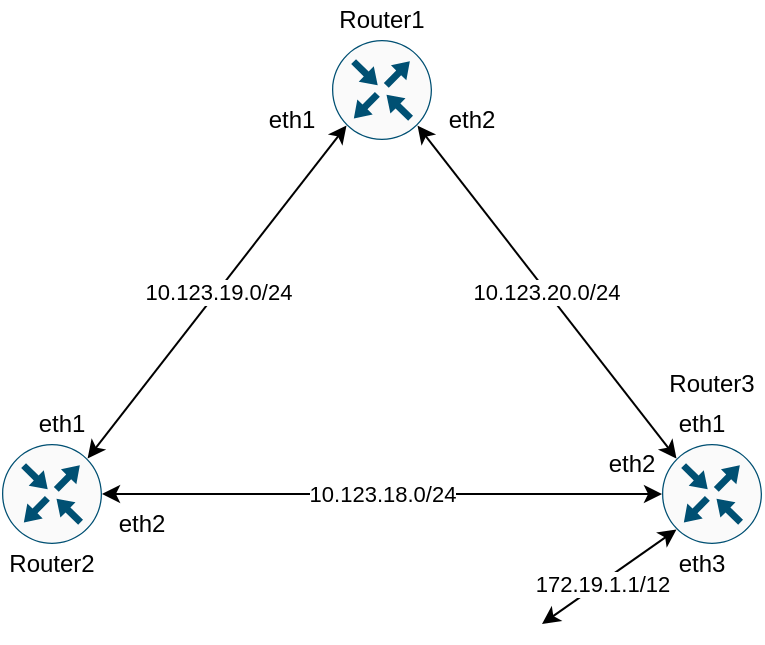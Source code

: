 <mxfile version="12.7.4" type="device"><diagram id="JPsQC7Sts6n71nyV_T9k" name="Page-1"><mxGraphModel dx="415" dy="416" grid="1" gridSize="10" guides="1" tooltips="1" connect="1" arrows="1" fold="1" page="1" pageScale="1" pageWidth="850" pageHeight="1100" math="0" shadow="0"><root><mxCell id="0"/><mxCell id="1" parent="0"/><mxCell id="TOCyHWaf1u47HY2-X2gy-1" value="" style="points=[[0.5,0,0],[1,0.5,0],[0.5,1,0],[0,0.5,0],[0.145,0.145,0],[0.856,0.145,0],[0.855,0.856,0],[0.145,0.855,0]];verticalLabelPosition=bottom;html=1;verticalAlign=top;aspect=fixed;align=center;pointerEvents=1;shape=mxgraph.cisco19.rect;prIcon=router;fillColor=#FAFAFA;strokeColor=#005073;" vertex="1" parent="1"><mxGeometry x="435" y="158" width="50" height="50" as="geometry"/></mxCell><mxCell id="TOCyHWaf1u47HY2-X2gy-2" value="" style="points=[[0.5,0,0],[1,0.5,0],[0.5,1,0],[0,0.5,0],[0.145,0.145,0],[0.856,0.145,0],[0.855,0.856,0],[0.145,0.855,0]];verticalLabelPosition=bottom;html=1;verticalAlign=top;aspect=fixed;align=center;pointerEvents=1;shape=mxgraph.cisco19.rect;prIcon=router;fillColor=#FAFAFA;strokeColor=#005073;" vertex="1" parent="1"><mxGeometry x="600" y="360" width="50" height="50" as="geometry"/></mxCell><mxCell id="TOCyHWaf1u47HY2-X2gy-4" value="" style="points=[[0.5,0,0],[1,0.5,0],[0.5,1,0],[0,0.5,0],[0.145,0.145,0],[0.856,0.145,0],[0.855,0.856,0],[0.145,0.855,0]];verticalLabelPosition=bottom;html=1;verticalAlign=top;aspect=fixed;align=center;pointerEvents=1;shape=mxgraph.cisco19.rect;prIcon=router;fillColor=#FAFAFA;strokeColor=#005073;" vertex="1" parent="1"><mxGeometry x="270" y="360" width="50" height="50" as="geometry"/></mxCell><mxCell id="TOCyHWaf1u47HY2-X2gy-8" value="10.123.19.0/24" style="endArrow=classic;startArrow=classic;html=1;exitX=0.856;exitY=0.145;exitDx=0;exitDy=0;exitPerimeter=0;entryX=0.145;entryY=0.855;entryDx=0;entryDy=0;entryPerimeter=0;" edge="1" parent="1" source="TOCyHWaf1u47HY2-X2gy-4" target="TOCyHWaf1u47HY2-X2gy-1"><mxGeometry width="50" height="50" relative="1" as="geometry"><mxPoint x="290" y="290" as="sourcePoint"/><mxPoint x="340" y="240" as="targetPoint"/></mxGeometry></mxCell><mxCell id="TOCyHWaf1u47HY2-X2gy-9" value="10.123.20.0/24" style="endArrow=classic;startArrow=classic;html=1;entryX=0.855;entryY=0.856;entryDx=0;entryDy=0;entryPerimeter=0;exitX=0.145;exitY=0.145;exitDx=0;exitDy=0;exitPerimeter=0;" edge="1" parent="1" source="TOCyHWaf1u47HY2-X2gy-2" target="TOCyHWaf1u47HY2-X2gy-1"><mxGeometry width="50" height="50" relative="1" as="geometry"><mxPoint x="560" y="360" as="sourcePoint"/><mxPoint x="490" y="220" as="targetPoint"/></mxGeometry></mxCell><mxCell id="TOCyHWaf1u47HY2-X2gy-10" value="10.123.18.0/24" style="endArrow=classic;startArrow=classic;html=1;entryX=0;entryY=0.5;entryDx=0;entryDy=0;entryPerimeter=0;exitX=1;exitY=0.5;exitDx=0;exitDy=0;exitPerimeter=0;" edge="1" parent="1" source="TOCyHWaf1u47HY2-X2gy-4" target="TOCyHWaf1u47HY2-X2gy-2"><mxGeometry width="50" height="50" relative="1" as="geometry"><mxPoint x="440" y="430" as="sourcePoint"/><mxPoint x="490" y="380" as="targetPoint"/></mxGeometry></mxCell><mxCell id="TOCyHWaf1u47HY2-X2gy-11" value="172.19.1.1/12" style="endArrow=classic;startArrow=classic;html=1;entryX=0.145;entryY=0.855;entryDx=0;entryDy=0;entryPerimeter=0;" edge="1" parent="1" target="TOCyHWaf1u47HY2-X2gy-2"><mxGeometry x="-0.123" y="-1" width="50" height="50" relative="1" as="geometry"><mxPoint x="540" y="450" as="sourcePoint"/><mxPoint x="660" y="460" as="targetPoint"/><mxPoint as="offset"/></mxGeometry></mxCell><mxCell id="TOCyHWaf1u47HY2-X2gy-12" value="eth1" style="text;html=1;strokeColor=none;fillColor=none;align=center;verticalAlign=middle;whiteSpace=wrap;rounded=0;" vertex="1" parent="1"><mxGeometry x="280" y="340" width="40" height="20" as="geometry"/></mxCell><mxCell id="TOCyHWaf1u47HY2-X2gy-13" value="eth2" style="text;html=1;strokeColor=none;fillColor=none;align=center;verticalAlign=middle;whiteSpace=wrap;rounded=0;" vertex="1" parent="1"><mxGeometry x="320" y="390" width="40" height="20" as="geometry"/></mxCell><mxCell id="TOCyHWaf1u47HY2-X2gy-14" value="eth2" style="text;html=1;strokeColor=none;fillColor=none;align=center;verticalAlign=middle;whiteSpace=wrap;rounded=0;" vertex="1" parent="1"><mxGeometry x="565" y="360" width="40" height="20" as="geometry"/></mxCell><mxCell id="TOCyHWaf1u47HY2-X2gy-15" value="eth1" style="text;html=1;strokeColor=none;fillColor=none;align=center;verticalAlign=middle;whiteSpace=wrap;rounded=0;" vertex="1" parent="1"><mxGeometry x="600" y="340" width="40" height="20" as="geometry"/></mxCell><mxCell id="TOCyHWaf1u47HY2-X2gy-16" value="eth2" style="text;html=1;strokeColor=none;fillColor=none;align=center;verticalAlign=middle;whiteSpace=wrap;rounded=0;" vertex="1" parent="1"><mxGeometry x="485" y="188" width="40" height="20" as="geometry"/></mxCell><mxCell id="TOCyHWaf1u47HY2-X2gy-17" value="eth1" style="text;html=1;strokeColor=none;fillColor=none;align=center;verticalAlign=middle;whiteSpace=wrap;rounded=0;" vertex="1" parent="1"><mxGeometry x="395" y="188" width="40" height="20" as="geometry"/></mxCell><mxCell id="TOCyHWaf1u47HY2-X2gy-18" value="eth3" style="text;html=1;strokeColor=none;fillColor=none;align=center;verticalAlign=middle;whiteSpace=wrap;rounded=0;" vertex="1" parent="1"><mxGeometry x="600" y="410" width="40" height="20" as="geometry"/></mxCell><mxCell id="TOCyHWaf1u47HY2-X2gy-19" value="Router1" style="text;html=1;strokeColor=none;fillColor=none;align=center;verticalAlign=middle;whiteSpace=wrap;rounded=0;" vertex="1" parent="1"><mxGeometry x="440" y="138" width="40" height="20" as="geometry"/></mxCell><mxCell id="TOCyHWaf1u47HY2-X2gy-20" value="Router2" style="text;html=1;strokeColor=none;fillColor=none;align=center;verticalAlign=middle;whiteSpace=wrap;rounded=0;" vertex="1" parent="1"><mxGeometry x="275" y="410" width="40" height="20" as="geometry"/></mxCell><mxCell id="TOCyHWaf1u47HY2-X2gy-21" value="Router3" style="text;html=1;strokeColor=none;fillColor=none;align=center;verticalAlign=middle;whiteSpace=wrap;rounded=0;" vertex="1" parent="1"><mxGeometry x="605" y="320" width="40" height="20" as="geometry"/></mxCell></root></mxGraphModel></diagram></mxfile>